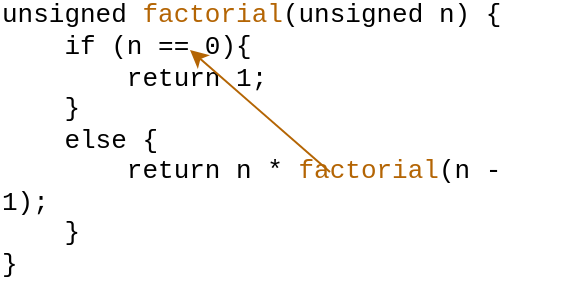 <mxfile version="22.1.15" type="device">
  <diagram name="Page-1" id="gUvG4r4jfSp6b_kdzFB5">
    <mxGraphModel dx="501" dy="344" grid="1" gridSize="10" guides="1" tooltips="1" connect="1" arrows="1" fold="1" page="1" pageScale="1" pageWidth="850" pageHeight="1100" math="0" shadow="0">
      <root>
        <mxCell id="0" />
        <mxCell id="1" parent="0" />
        <mxCell id="ER6fGadgTy1CO4UheATH-1" value="&lt;div style=&quot;border-color: var(--border-color); font-family: Consolas, &amp;quot;Courier New&amp;quot;, monospace; font-size: 13px; text-align: left;&quot;&gt;unsigned &lt;font color=&quot;#b46504&quot;&gt;factorial&lt;/font&gt;(unsigned n) {&lt;/div&gt;&lt;div style=&quot;border-color: var(--border-color); font-family: Consolas, &amp;quot;Courier New&amp;quot;, monospace; font-size: 13px; text-align: left;&quot;&gt;&amp;nbsp; &amp;nbsp; if (n == 0){&lt;/div&gt;&lt;div style=&quot;border-color: var(--border-color); font-family: Consolas, &amp;quot;Courier New&amp;quot;, monospace; font-size: 13px; text-align: left;&quot;&gt;&amp;nbsp; &amp;nbsp; &amp;nbsp; &amp;nbsp; return 1;&lt;/div&gt;&lt;div style=&quot;border-color: var(--border-color); font-family: Consolas, &amp;quot;Courier New&amp;quot;, monospace; font-size: 13px; text-align: left;&quot;&gt;&amp;nbsp; &amp;nbsp; }&lt;/div&gt;&lt;div style=&quot;border-color: var(--border-color); font-family: Consolas, &amp;quot;Courier New&amp;quot;, monospace; font-size: 13px; text-align: left;&quot;&gt;&amp;nbsp; &amp;nbsp; else {&lt;/div&gt;&lt;div style=&quot;border-color: var(--border-color); font-family: Consolas, &amp;quot;Courier New&amp;quot;, monospace; font-size: 13px; text-align: left;&quot;&gt;&amp;nbsp; &amp;nbsp; &amp;nbsp; &amp;nbsp; return n * &lt;font color=&quot;#b46504&quot;&gt;factorial&lt;/font&gt;(n - 1);&lt;/div&gt;&lt;div style=&quot;border-color: var(--border-color); font-family: Consolas, &amp;quot;Courier New&amp;quot;, monospace; font-size: 13px; text-align: left;&quot;&gt;&amp;nbsp; &amp;nbsp; }&lt;/div&gt;&lt;div style=&quot;border-color: var(--border-color); font-family: Consolas, &amp;quot;Courier New&amp;quot;, monospace; font-size: 13px; text-align: left;&quot;&gt;}&lt;/div&gt;" style="text;html=1;strokeColor=none;fillColor=none;align=center;verticalAlign=middle;whiteSpace=wrap;rounded=0;" vertex="1" parent="1">
          <mxGeometry x="200" y="210" width="280" height="130" as="geometry" />
        </mxCell>
        <mxCell id="ER6fGadgTy1CO4UheATH-2" value="" style="endArrow=classic;html=1;rounded=0;fillColor=#fad7ac;strokeColor=#b46504;" edge="1" parent="1">
          <mxGeometry width="50" height="50" relative="1" as="geometry">
            <mxPoint x="365" y="291" as="sourcePoint" />
            <mxPoint x="295" y="230" as="targetPoint" />
          </mxGeometry>
        </mxCell>
      </root>
    </mxGraphModel>
  </diagram>
</mxfile>
